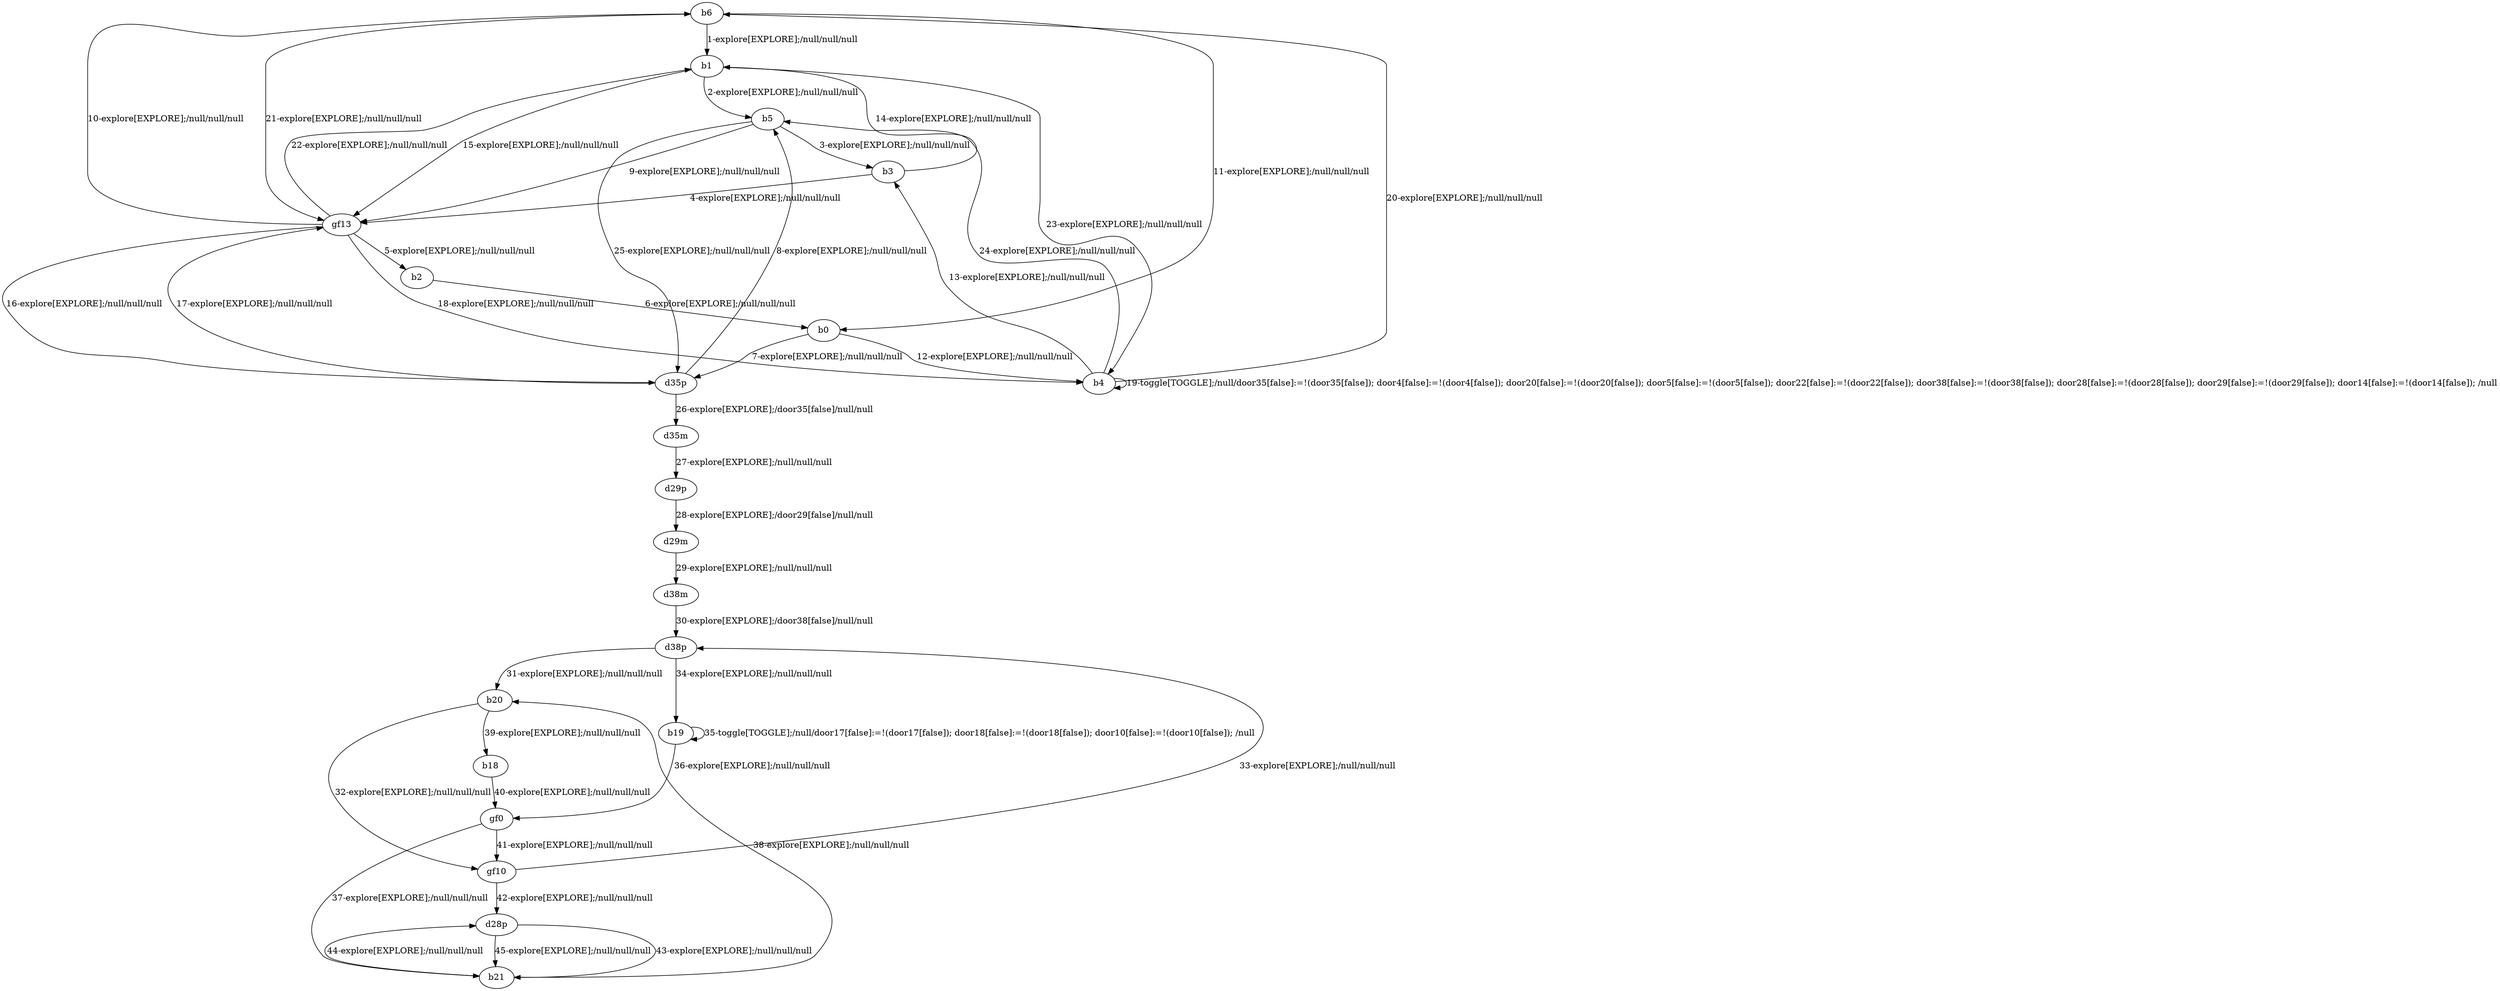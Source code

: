 # Total number of goals covered by this test: 1
# b21 --> d28p

digraph g {
"b6" -> "b1" [label = "1-explore[EXPLORE];/null/null/null"];
"b1" -> "b5" [label = "2-explore[EXPLORE];/null/null/null"];
"b5" -> "b3" [label = "3-explore[EXPLORE];/null/null/null"];
"b3" -> "gf13" [label = "4-explore[EXPLORE];/null/null/null"];
"gf13" -> "b2" [label = "5-explore[EXPLORE];/null/null/null"];
"b2" -> "b0" [label = "6-explore[EXPLORE];/null/null/null"];
"b0" -> "d35p" [label = "7-explore[EXPLORE];/null/null/null"];
"d35p" -> "b5" [label = "8-explore[EXPLORE];/null/null/null"];
"b5" -> "gf13" [label = "9-explore[EXPLORE];/null/null/null"];
"gf13" -> "b6" [label = "10-explore[EXPLORE];/null/null/null"];
"b6" -> "b0" [label = "11-explore[EXPLORE];/null/null/null"];
"b0" -> "b4" [label = "12-explore[EXPLORE];/null/null/null"];
"b4" -> "b3" [label = "13-explore[EXPLORE];/null/null/null"];
"b3" -> "b1" [label = "14-explore[EXPLORE];/null/null/null"];
"b1" -> "gf13" [label = "15-explore[EXPLORE];/null/null/null"];
"gf13" -> "d35p" [label = "16-explore[EXPLORE];/null/null/null"];
"d35p" -> "gf13" [label = "17-explore[EXPLORE];/null/null/null"];
"gf13" -> "b4" [label = "18-explore[EXPLORE];/null/null/null"];
"b4" -> "b4" [label = "19-toggle[TOGGLE];/null/door35[false]:=!(door35[false]); door4[false]:=!(door4[false]); door20[false]:=!(door20[false]); door5[false]:=!(door5[false]); door22[false]:=!(door22[false]); door38[false]:=!(door38[false]); door28[false]:=!(door28[false]); door29[false]:=!(door29[false]); door14[false]:=!(door14[false]); /null"];
"b4" -> "b6" [label = "20-explore[EXPLORE];/null/null/null"];
"b6" -> "gf13" [label = "21-explore[EXPLORE];/null/null/null"];
"gf13" -> "b1" [label = "22-explore[EXPLORE];/null/null/null"];
"b1" -> "b4" [label = "23-explore[EXPLORE];/null/null/null"];
"b4" -> "b5" [label = "24-explore[EXPLORE];/null/null/null"];
"b5" -> "d35p" [label = "25-explore[EXPLORE];/null/null/null"];
"d35p" -> "d35m" [label = "26-explore[EXPLORE];/door35[false]/null/null"];
"d35m" -> "d29p" [label = "27-explore[EXPLORE];/null/null/null"];
"d29p" -> "d29m" [label = "28-explore[EXPLORE];/door29[false]/null/null"];
"d29m" -> "d38m" [label = "29-explore[EXPLORE];/null/null/null"];
"d38m" -> "d38p" [label = "30-explore[EXPLORE];/door38[false]/null/null"];
"d38p" -> "b20" [label = "31-explore[EXPLORE];/null/null/null"];
"b20" -> "gf10" [label = "32-explore[EXPLORE];/null/null/null"];
"gf10" -> "d38p" [label = "33-explore[EXPLORE];/null/null/null"];
"d38p" -> "b19" [label = "34-explore[EXPLORE];/null/null/null"];
"b19" -> "b19" [label = "35-toggle[TOGGLE];/null/door17[false]:=!(door17[false]); door18[false]:=!(door18[false]); door10[false]:=!(door10[false]); /null"];
"b19" -> "gf0" [label = "36-explore[EXPLORE];/null/null/null"];
"gf0" -> "b21" [label = "37-explore[EXPLORE];/null/null/null"];
"b21" -> "b20" [label = "38-explore[EXPLORE];/null/null/null"];
"b20" -> "b18" [label = "39-explore[EXPLORE];/null/null/null"];
"b18" -> "gf0" [label = "40-explore[EXPLORE];/null/null/null"];
"gf0" -> "gf10" [label = "41-explore[EXPLORE];/null/null/null"];
"gf10" -> "d28p" [label = "42-explore[EXPLORE];/null/null/null"];
"d28p" -> "b21" [label = "43-explore[EXPLORE];/null/null/null"];
"b21" -> "d28p" [label = "44-explore[EXPLORE];/null/null/null"];
"d28p" -> "b21" [label = "45-explore[EXPLORE];/null/null/null"];
}